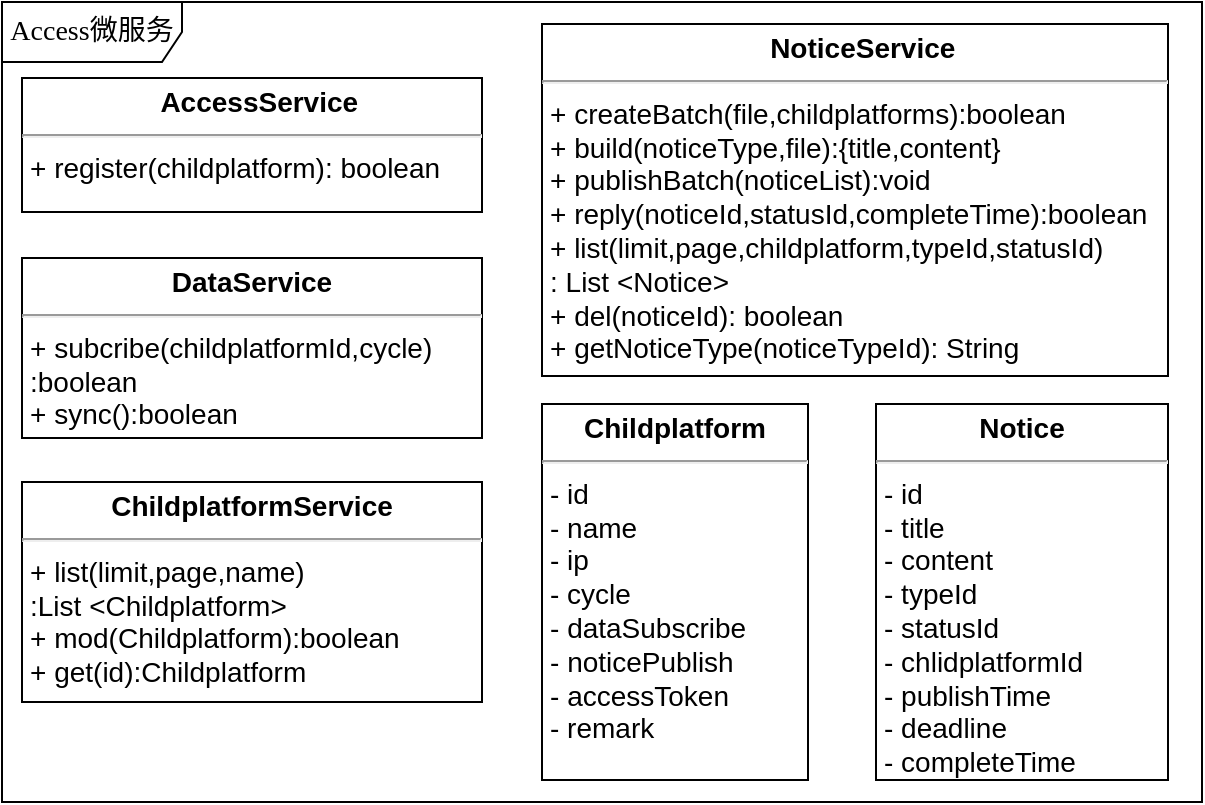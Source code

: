 <mxfile version="10.6.7" type="github"><diagram id="SkD5s17jmoaz0SgUAskm" name="Ã§Â¬Â¬ 1 Ã©Â¡Âµ"><mxGraphModel dx="1007" dy="579" grid="1" gridSize="10" guides="1" tooltips="1" connect="1" arrows="1" fold="1" page="1" pageScale="1" pageWidth="850" pageHeight="1100" math="0" shadow="0"><root><mxCell id="0"/><mxCell id="1" parent="0"/><mxCell id="frGfKyTefLl28kIpb4xX-1" value="Access微服务" style="shape=umlFrame;whiteSpace=wrap;html=1;rounded=0;shadow=0;comic=0;labelBackgroundColor=none;strokeColor=#000000;strokeWidth=1;fillColor=#ffffff;fontFamily=Verdana;fontSize=14;fontColor=#000000;align=center;width=90;height=30;" parent="1" vertex="1"><mxGeometry x="60" y="80" width="600" height="400" as="geometry"/></mxCell><mxCell id="frGfKyTefLl28kIpb4xX-3" value="&lt;p style=&quot;margin: 4px 0px 0px ; text-align: center ; font-size: 14px&quot;&gt;&lt;b&gt;&amp;nbsp; AccessService&lt;/b&gt;&lt;/p&gt;&lt;hr style=&quot;font-size: 14px&quot;&gt;&lt;p style=&quot;margin: 0px 0px 0px 4px ; font-size: 14px&quot;&gt;+ register(childplatform): boolean&lt;/p&gt;&lt;p style=&quot;margin: 0px 0px 0px 4px ; font-size: 14px&quot;&gt;&lt;br&gt;&lt;/p&gt;" style="verticalAlign=top;align=left;overflow=fill;fontSize=14;fontFamily=Helvetica;html=1;" parent="1" vertex="1"><mxGeometry x="70" y="118" width="230" height="67" as="geometry"/></mxCell><mxCell id="qiXKcrhdzbvBLnPrixS--1" value="&lt;p style=&quot;margin: 4px 0px 0px ; text-align: center ; font-size: 14px&quot;&gt;&lt;b&gt;Notice&lt;/b&gt;&lt;/p&gt;&lt;hr style=&quot;font-size: 14px&quot;&gt;&lt;p style=&quot;margin: 0px 0px 0px 4px ; font-size: 14px&quot;&gt;- id&lt;/p&gt;&lt;p style=&quot;margin: 0px 0px 0px 4px ; font-size: 14px&quot;&gt;- title&lt;/p&gt;&lt;p style=&quot;margin: 0px 0px 0px 4px ; font-size: 14px&quot;&gt;- content&lt;/p&gt;&lt;p style=&quot;margin: 0px 0px 0px 4px ; font-size: 14px&quot;&gt;- typeId&lt;/p&gt;&lt;p style=&quot;margin: 0px 0px 0px 4px ; font-size: 14px&quot;&gt;- statusId&lt;/p&gt;&lt;p style=&quot;margin: 0px 0px 0px 4px ; font-size: 14px&quot;&gt;- chlidplatformId&lt;/p&gt;&lt;p style=&quot;margin: 0px 0px 0px 4px ; font-size: 14px&quot;&gt;- publishTime&lt;/p&gt;&lt;p style=&quot;margin: 0px 0px 0px 4px ; font-size: 14px&quot;&gt;- deadline&lt;/p&gt;&lt;p style=&quot;margin: 0px 0px 0px 4px ; font-size: 14px&quot;&gt;- completeTime&lt;/p&gt;&lt;p style=&quot;margin: 0px 0px 0px 4px ; font-size: 14px&quot;&gt;&lt;br&gt;&lt;/p&gt;" style="verticalAlign=top;align=left;overflow=fill;fontSize=14;fontFamily=Helvetica;html=1;" parent="1" vertex="1"><mxGeometry x="497" y="281" width="146" height="188" as="geometry"/></mxCell><mxCell id="U8nr1fDOkJTCtCiGuj91-1" value="&lt;p style=&quot;margin: 4px 0px 0px ; text-align: center ; font-size: 14px&quot;&gt;&lt;b&gt;DataService&lt;/b&gt;&lt;/p&gt;&lt;hr style=&quot;font-size: 14px&quot;&gt;&lt;p style=&quot;margin: 0px 0px 0px 4px ; font-size: 14px&quot;&gt;+ subcribe(childplatformId,cycle)&lt;/p&gt;&lt;p style=&quot;margin: 0px 0px 0px 4px ; font-size: 14px&quot;&gt;:boolean&amp;nbsp;&lt;br&gt;&lt;/p&gt;&lt;p style=&quot;margin: 0px 0px 0px 4px ; font-size: 14px&quot;&gt;+ sync():boolean&lt;/p&gt;" style="verticalAlign=top;align=left;overflow=fill;fontSize=14;fontFamily=Helvetica;html=1;" vertex="1" parent="1"><mxGeometry x="70" y="208" width="230" height="90" as="geometry"/></mxCell><mxCell id="U8nr1fDOkJTCtCiGuj91-2" value="&lt;p style=&quot;margin: 4px 0px 0px ; text-align: center ; font-size: 14px&quot;&gt;&lt;b&gt;ChildplatformService&lt;/b&gt;&lt;/p&gt;&lt;hr style=&quot;font-size: 14px&quot;&gt;&lt;p style=&quot;margin: 0px 0px 0px 4px ; font-size: 14px&quot;&gt;+ list(limit,page,name)&lt;/p&gt;&lt;p style=&quot;margin: 0px 0px 0px 4px ; font-size: 14px&quot;&gt;:List &amp;lt;Childplatform&amp;gt;&amp;nbsp;&lt;/p&gt;&lt;p style=&quot;margin: 0px 0px 0px 4px ; font-size: 14px&quot;&gt;+ mod(Childplatform):boolean&lt;br&gt;&lt;/p&gt;&lt;p style=&quot;margin: 0px 0px 0px 4px ; font-size: 14px&quot;&gt;+ get(id):Childplatform&lt;/p&gt;" style="verticalAlign=top;align=left;overflow=fill;fontSize=14;fontFamily=Helvetica;html=1;" vertex="1" parent="1"><mxGeometry x="70" y="320" width="230" height="110" as="geometry"/></mxCell><mxCell id="U8nr1fDOkJTCtCiGuj91-3" value="&lt;p style=&quot;margin: 4px 0px 0px ; text-align: center ; font-size: 14px&quot;&gt;&lt;b&gt;&amp;nbsp; NoticeService&lt;/b&gt;&lt;/p&gt;&lt;hr style=&quot;font-size: 14px&quot;&gt;&lt;p style=&quot;margin: 0px 0px 0px 4px ; font-size: 14px&quot;&gt;+ createBatch(file,childplatforms):boolean&lt;/p&gt;&lt;p style=&quot;margin: 0px 0px 0px 4px ; font-size: 14px&quot;&gt;+ build(noticeType,file):{title,content}&amp;nbsp;&lt;/p&gt;&lt;p style=&quot;margin: 0px 0px 0px 4px ; font-size: 14px&quot;&gt;+ publishBatch(noticeList):void&lt;/p&gt;&lt;p style=&quot;margin: 0px 0px 0px 4px ; font-size: 14px&quot;&gt;+ reply(noticeId,statusId,completeTime):boolean&lt;/p&gt;&lt;p style=&quot;margin: 0px 0px 0px 4px ; font-size: 14px&quot;&gt;+ list(limit,page,&lt;span&gt;childplatform&lt;/span&gt;&lt;span&gt;,&lt;/span&gt;&lt;span&gt;typeId&lt;/span&gt;&lt;span&gt;,&lt;/span&gt;&lt;span&gt;statusId&lt;/span&gt;&lt;span&gt;)&lt;/span&gt;&lt;/p&gt;&lt;p style=&quot;margin: 0px 0px 0px 4px ; font-size: 14px&quot;&gt;&lt;span&gt;: List &amp;lt;Notice&amp;gt;&lt;/span&gt;&lt;/p&gt;&lt;p style=&quot;margin: 0px 0px 0px 4px ; font-size: 14px&quot;&gt;&lt;span&gt;+ del(noticeId): boolean&lt;/span&gt;&lt;/p&gt;&lt;p style=&quot;margin: 0px 0px 0px 4px ; font-size: 14px&quot;&gt;&lt;span&gt;+ getNoticeType(noticeTypeId): String&lt;/span&gt;&lt;/p&gt;" style="verticalAlign=top;align=left;overflow=fill;fontSize=14;fontFamily=Helvetica;html=1;" vertex="1" parent="1"><mxGeometry x="330" y="91" width="313" height="176" as="geometry"/></mxCell><mxCell id="U8nr1fDOkJTCtCiGuj91-4" value="&lt;p style=&quot;margin: 4px 0px 0px ; text-align: center ; font-size: 14px&quot;&gt;&lt;b&gt;Childplatform&lt;/b&gt;&lt;/p&gt;&lt;hr style=&quot;font-size: 14px&quot;&gt;&lt;p style=&quot;margin: 0px 0px 0px 4px ; font-size: 14px&quot;&gt;- id&lt;/p&gt;&lt;p style=&quot;margin: 0px 0px 0px 4px ; font-size: 14px&quot;&gt;- name&lt;/p&gt;&lt;p style=&quot;margin: 0px 0px 0px 4px ; font-size: 14px&quot;&gt;- ip&lt;/p&gt;&lt;p style=&quot;margin: 0px 0px 0px 4px ; font-size: 14px&quot;&gt;- cycle&lt;/p&gt;&lt;p style=&quot;margin: 0px 0px 0px 4px ; font-size: 14px&quot;&gt;&lt;span&gt;-&amp;nbsp;&lt;/span&gt;&lt;span&gt;dataSubscribe&lt;/span&gt;&lt;/p&gt;&lt;p style=&quot;margin: 0px 0px 0px 4px ; font-size: 14px&quot;&gt;-&amp;nbsp;&lt;span&gt;noticePublish&lt;/span&gt;&lt;/p&gt;&lt;p style=&quot;margin: 0px 0px 0px 4px ; font-size: 14px&quot;&gt;-&amp;nbsp;&lt;span&gt;accessToken&lt;/span&gt;&lt;/p&gt;&lt;p style=&quot;margin: 0px 0px 0px 4px ; font-size: 14px&quot;&gt;- remark&lt;span&gt;&lt;br&gt;&lt;/span&gt;&lt;/p&gt;&lt;p style=&quot;margin: 0px 0px 0px 4px ; font-size: 14px&quot;&gt;&lt;br&gt;&lt;/p&gt;" style="verticalAlign=top;align=left;overflow=fill;fontSize=14;fontFamily=Helvetica;html=1;" vertex="1" parent="1"><mxGeometry x="330" y="281" width="133" height="188" as="geometry"/></mxCell></root></mxGraphModel></diagram></mxfile>